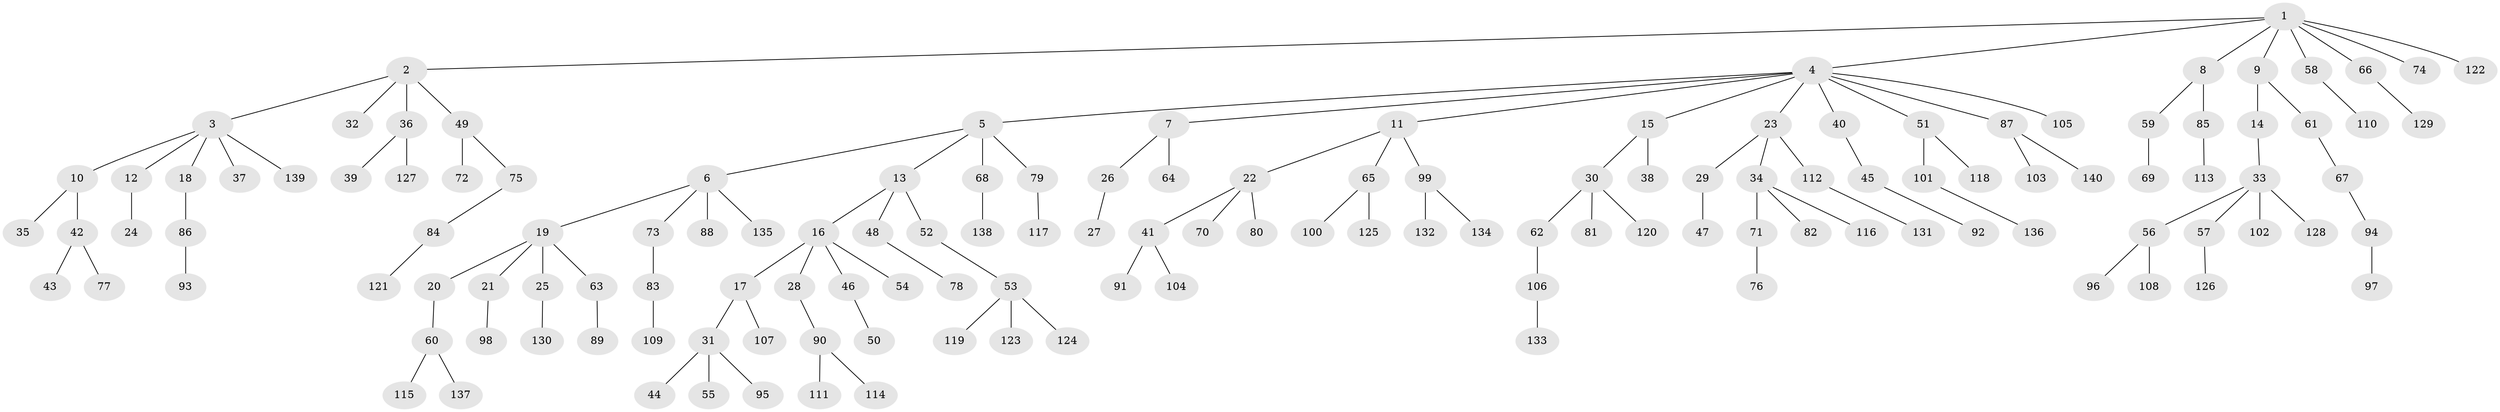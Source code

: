 // Generated by graph-tools (version 1.1) at 2025/52/03/09/25 04:52:44]
// undirected, 140 vertices, 139 edges
graph export_dot {
graph [start="1"]
  node [color=gray90,style=filled];
  1;
  2;
  3;
  4;
  5;
  6;
  7;
  8;
  9;
  10;
  11;
  12;
  13;
  14;
  15;
  16;
  17;
  18;
  19;
  20;
  21;
  22;
  23;
  24;
  25;
  26;
  27;
  28;
  29;
  30;
  31;
  32;
  33;
  34;
  35;
  36;
  37;
  38;
  39;
  40;
  41;
  42;
  43;
  44;
  45;
  46;
  47;
  48;
  49;
  50;
  51;
  52;
  53;
  54;
  55;
  56;
  57;
  58;
  59;
  60;
  61;
  62;
  63;
  64;
  65;
  66;
  67;
  68;
  69;
  70;
  71;
  72;
  73;
  74;
  75;
  76;
  77;
  78;
  79;
  80;
  81;
  82;
  83;
  84;
  85;
  86;
  87;
  88;
  89;
  90;
  91;
  92;
  93;
  94;
  95;
  96;
  97;
  98;
  99;
  100;
  101;
  102;
  103;
  104;
  105;
  106;
  107;
  108;
  109;
  110;
  111;
  112;
  113;
  114;
  115;
  116;
  117;
  118;
  119;
  120;
  121;
  122;
  123;
  124;
  125;
  126;
  127;
  128;
  129;
  130;
  131;
  132;
  133;
  134;
  135;
  136;
  137;
  138;
  139;
  140;
  1 -- 2;
  1 -- 4;
  1 -- 8;
  1 -- 9;
  1 -- 58;
  1 -- 66;
  1 -- 74;
  1 -- 122;
  2 -- 3;
  2 -- 32;
  2 -- 36;
  2 -- 49;
  3 -- 10;
  3 -- 12;
  3 -- 18;
  3 -- 37;
  3 -- 139;
  4 -- 5;
  4 -- 7;
  4 -- 11;
  4 -- 15;
  4 -- 23;
  4 -- 40;
  4 -- 51;
  4 -- 87;
  4 -- 105;
  5 -- 6;
  5 -- 13;
  5 -- 68;
  5 -- 79;
  6 -- 19;
  6 -- 73;
  6 -- 88;
  6 -- 135;
  7 -- 26;
  7 -- 64;
  8 -- 59;
  8 -- 85;
  9 -- 14;
  9 -- 61;
  10 -- 35;
  10 -- 42;
  11 -- 22;
  11 -- 65;
  11 -- 99;
  12 -- 24;
  13 -- 16;
  13 -- 48;
  13 -- 52;
  14 -- 33;
  15 -- 30;
  15 -- 38;
  16 -- 17;
  16 -- 28;
  16 -- 46;
  16 -- 54;
  17 -- 31;
  17 -- 107;
  18 -- 86;
  19 -- 20;
  19 -- 21;
  19 -- 25;
  19 -- 63;
  20 -- 60;
  21 -- 98;
  22 -- 41;
  22 -- 70;
  22 -- 80;
  23 -- 29;
  23 -- 34;
  23 -- 112;
  25 -- 130;
  26 -- 27;
  28 -- 90;
  29 -- 47;
  30 -- 62;
  30 -- 81;
  30 -- 120;
  31 -- 44;
  31 -- 55;
  31 -- 95;
  33 -- 56;
  33 -- 57;
  33 -- 102;
  33 -- 128;
  34 -- 71;
  34 -- 82;
  34 -- 116;
  36 -- 39;
  36 -- 127;
  40 -- 45;
  41 -- 91;
  41 -- 104;
  42 -- 43;
  42 -- 77;
  45 -- 92;
  46 -- 50;
  48 -- 78;
  49 -- 72;
  49 -- 75;
  51 -- 101;
  51 -- 118;
  52 -- 53;
  53 -- 119;
  53 -- 123;
  53 -- 124;
  56 -- 96;
  56 -- 108;
  57 -- 126;
  58 -- 110;
  59 -- 69;
  60 -- 115;
  60 -- 137;
  61 -- 67;
  62 -- 106;
  63 -- 89;
  65 -- 100;
  65 -- 125;
  66 -- 129;
  67 -- 94;
  68 -- 138;
  71 -- 76;
  73 -- 83;
  75 -- 84;
  79 -- 117;
  83 -- 109;
  84 -- 121;
  85 -- 113;
  86 -- 93;
  87 -- 103;
  87 -- 140;
  90 -- 111;
  90 -- 114;
  94 -- 97;
  99 -- 132;
  99 -- 134;
  101 -- 136;
  106 -- 133;
  112 -- 131;
}
